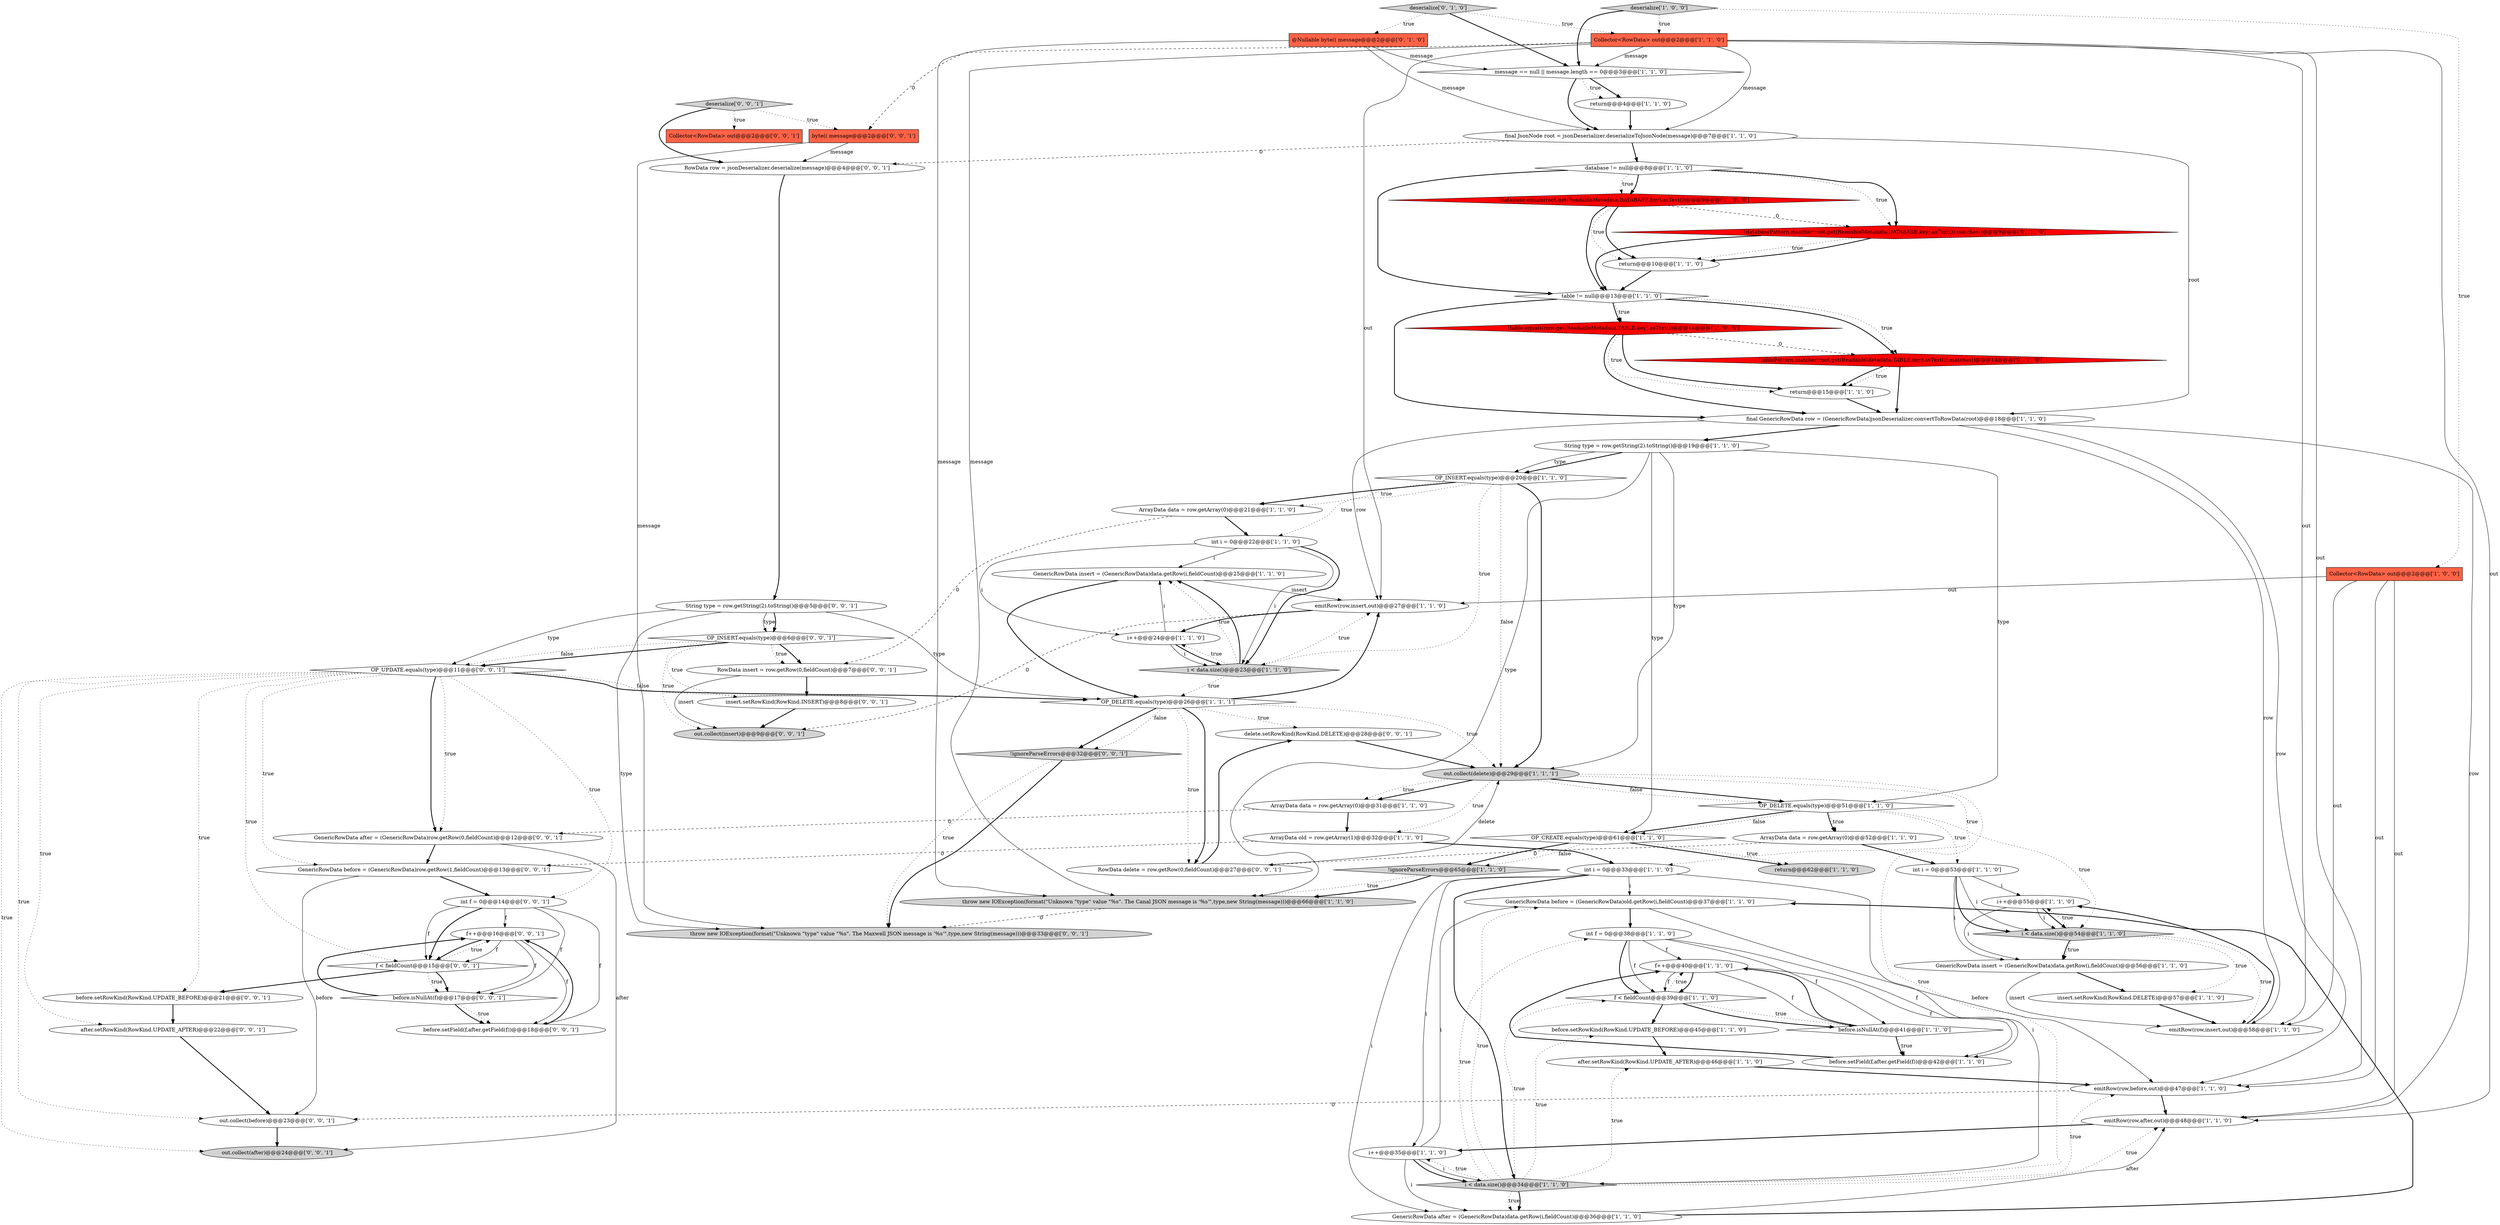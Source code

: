 digraph {
15 [style = filled, label = "return@@@10@@@['1', '1', '0']", fillcolor = white, shape = ellipse image = "AAA0AAABBB1BBB"];
20 [style = filled, label = "GenericRowData before = (GenericRowData)old.getRow(i,fieldCount)@@@37@@@['1', '1', '0']", fillcolor = white, shape = ellipse image = "AAA0AAABBB1BBB"];
4 [style = filled, label = "String type = row.getString(2).toString()@@@19@@@['1', '1', '0']", fillcolor = white, shape = ellipse image = "AAA0AAABBB1BBB"];
2 [style = filled, label = "int i = 0@@@33@@@['1', '1', '0']", fillcolor = white, shape = ellipse image = "AAA0AAABBB1BBB"];
9 [style = filled, label = "table != null@@@13@@@['1', '1', '0']", fillcolor = white, shape = diamond image = "AAA0AAABBB1BBB"];
3 [style = filled, label = "return@@@62@@@['1', '1', '0']", fillcolor = lightgray, shape = ellipse image = "AAA0AAABBB1BBB"];
53 [style = filled, label = "!databasePattern.matcher(root.get(ReadableMetadata.DATABASE.key).asText()).matches()@@@9@@@['0', '1', '0']", fillcolor = red, shape = diamond image = "AAA1AAABBB2BBB"];
25 [style = filled, label = "ArrayData data = row.getArray(0)@@@52@@@['1', '1', '0']", fillcolor = white, shape = ellipse image = "AAA0AAABBB1BBB"];
67 [style = filled, label = "GenericRowData after = (GenericRowData)row.getRow(0,fieldCount)@@@12@@@['0', '0', '1']", fillcolor = white, shape = ellipse image = "AAA0AAABBB3BBB"];
56 [style = filled, label = "Collector<RowData> out@@@2@@@['0', '0', '1']", fillcolor = tomato, shape = box image = "AAA0AAABBB3BBB"];
27 [style = filled, label = "return@@@15@@@['1', '1', '0']", fillcolor = white, shape = ellipse image = "AAA0AAABBB1BBB"];
1 [style = filled, label = "return@@@4@@@['1', '1', '0']", fillcolor = white, shape = ellipse image = "AAA0AAABBB1BBB"];
0 [style = filled, label = "!table.equals(root.get(ReadableMetadata.TABLE.key).asText())@@@14@@@['1', '0', '0']", fillcolor = red, shape = diamond image = "AAA1AAABBB1BBB"];
28 [style = filled, label = "OP_CREATE.equals(type)@@@61@@@['1', '1', '0']", fillcolor = white, shape = diamond image = "AAA0AAABBB1BBB"];
34 [style = filled, label = "throw new IOException(format(\"Unknown \"type\" value \"%s\". The Canal JSON message is '%s'\",type,new String(message)))@@@66@@@['1', '1', '0']", fillcolor = lightgray, shape = ellipse image = "AAA0AAABBB1BBB"];
58 [style = filled, label = "OP_INSERT.equals(type)@@@6@@@['0', '0', '1']", fillcolor = white, shape = diamond image = "AAA0AAABBB3BBB"];
71 [style = filled, label = "f++@@@16@@@['0', '0', '1']", fillcolor = white, shape = ellipse image = "AAA0AAABBB3BBB"];
5 [style = filled, label = "emitRow(row,insert,out)@@@27@@@['1', '1', '0']", fillcolor = white, shape = ellipse image = "AAA0AAABBB1BBB"];
22 [style = filled, label = "!database.equals(root.get(ReadableMetadata.DATABASE.key).asText())@@@9@@@['1', '0', '0']", fillcolor = red, shape = diamond image = "AAA1AAABBB1BBB"];
68 [style = filled, label = "out.collect(after)@@@24@@@['0', '0', '1']", fillcolor = lightgray, shape = ellipse image = "AAA0AAABBB3BBB"];
76 [style = filled, label = "before.setField(f,after.getField(f))@@@18@@@['0', '0', '1']", fillcolor = white, shape = ellipse image = "AAA0AAABBB3BBB"];
13 [style = filled, label = "int f = 0@@@38@@@['1', '1', '0']", fillcolor = white, shape = ellipse image = "AAA0AAABBB1BBB"];
79 [style = filled, label = "throw new IOException(format(\"Unknown \"type\" value \"%s\". The Maxwell JSON message is '%s'\",type,new String(message)))@@@33@@@['0', '0', '1']", fillcolor = lightgray, shape = ellipse image = "AAA0AAABBB3BBB"];
29 [style = filled, label = "after.setRowKind(RowKind.UPDATE_AFTER)@@@46@@@['1', '1', '0']", fillcolor = white, shape = ellipse image = "AAA0AAABBB1BBB"];
70 [style = filled, label = "RowData insert = row.getRow(0,fieldCount)@@@7@@@['0', '0', '1']", fillcolor = white, shape = ellipse image = "AAA0AAABBB3BBB"];
73 [style = filled, label = "before.setRowKind(RowKind.UPDATE_BEFORE)@@@21@@@['0', '0', '1']", fillcolor = white, shape = ellipse image = "AAA0AAABBB3BBB"];
48 [style = filled, label = "insert.setRowKind(RowKind.DELETE)@@@57@@@['1', '1', '0']", fillcolor = white, shape = ellipse image = "AAA0AAABBB1BBB"];
51 [style = filled, label = "deserialize['0', '1', '0']", fillcolor = lightgray, shape = diamond image = "AAA0AAABBB2BBB"];
7 [style = filled, label = "GenericRowData insert = (GenericRowData)data.getRow(i,fieldCount)@@@25@@@['1', '1', '0']", fillcolor = white, shape = ellipse image = "AAA0AAABBB1BBB"];
44 [style = filled, label = "OP_INSERT.equals(type)@@@20@@@['1', '1', '0']", fillcolor = white, shape = diamond image = "AAA0AAABBB1BBB"];
61 [style = filled, label = "after.setRowKind(RowKind.UPDATE_AFTER)@@@22@@@['0', '0', '1']", fillcolor = white, shape = ellipse image = "AAA0AAABBB3BBB"];
40 [style = filled, label = "int i = 0@@@22@@@['1', '1', '0']", fillcolor = white, shape = ellipse image = "AAA0AAABBB1BBB"];
10 [style = filled, label = "!ignoreParseErrors@@@65@@@['1', '1', '0']", fillcolor = lightgray, shape = diamond image = "AAA0AAABBB1BBB"];
55 [style = filled, label = "OP_UPDATE.equals(type)@@@11@@@['0', '0', '1']", fillcolor = white, shape = diamond image = "AAA0AAABBB3BBB"];
54 [style = filled, label = "!tablePattern.matcher(root.get(ReadableMetadata.TABLE.key).asText()).matches()@@@14@@@['0', '1', '0']", fillcolor = red, shape = diamond image = "AAA1AAABBB2BBB"];
24 [style = filled, label = "i++@@@24@@@['1', '1', '0']", fillcolor = white, shape = ellipse image = "AAA0AAABBB1BBB"];
69 [style = filled, label = "out.collect(insert)@@@9@@@['0', '0', '1']", fillcolor = lightgray, shape = ellipse image = "AAA0AAABBB3BBB"];
17 [style = filled, label = "emitRow(row,before,out)@@@47@@@['1', '1', '0']", fillcolor = white, shape = ellipse image = "AAA0AAABBB1BBB"];
21 [style = filled, label = "ArrayData old = row.getArray(1)@@@32@@@['1', '1', '0']", fillcolor = white, shape = ellipse image = "AAA0AAABBB1BBB"];
74 [style = filled, label = "!ignoreParseErrors@@@32@@@['0', '0', '1']", fillcolor = lightgray, shape = diamond image = "AAA0AAABBB3BBB"];
32 [style = filled, label = "GenericRowData after = (GenericRowData)data.getRow(i,fieldCount)@@@36@@@['1', '1', '0']", fillcolor = white, shape = ellipse image = "AAA0AAABBB1BBB"];
50 [style = filled, label = "f++@@@40@@@['1', '1', '0']", fillcolor = white, shape = ellipse image = "AAA0AAABBB1BBB"];
75 [style = filled, label = "deserialize['0', '0', '1']", fillcolor = lightgray, shape = diamond image = "AAA0AAABBB3BBB"];
11 [style = filled, label = "out.collect(delete)@@@29@@@['1', '1', '1']", fillcolor = lightgray, shape = ellipse image = "AAA0AAABBB1BBB"];
46 [style = filled, label = "ArrayData data = row.getArray(0)@@@31@@@['1', '1', '0']", fillcolor = white, shape = ellipse image = "AAA0AAABBB1BBB"];
62 [style = filled, label = "int f = 0@@@14@@@['0', '0', '1']", fillcolor = white, shape = ellipse image = "AAA0AAABBB3BBB"];
57 [style = filled, label = "GenericRowData before = (GenericRowData)row.getRow(1,fieldCount)@@@13@@@['0', '0', '1']", fillcolor = white, shape = ellipse image = "AAA0AAABBB3BBB"];
36 [style = filled, label = "final JsonNode root = jsonDeserializer.deserializeToJsonNode(message)@@@7@@@['1', '1', '0']", fillcolor = white, shape = ellipse image = "AAA0AAABBB1BBB"];
42 [style = filled, label = "message == null || message.length == 0@@@3@@@['1', '1', '0']", fillcolor = white, shape = diamond image = "AAA0AAABBB1BBB"];
60 [style = filled, label = "before.isNullAt(f)@@@17@@@['0', '0', '1']", fillcolor = white, shape = diamond image = "AAA0AAABBB3BBB"];
49 [style = filled, label = "f < fieldCount@@@39@@@['1', '1', '0']", fillcolor = white, shape = diamond image = "AAA0AAABBB1BBB"];
66 [style = filled, label = "RowData row = jsonDeserializer.deserialize(message)@@@4@@@['0', '0', '1']", fillcolor = white, shape = ellipse image = "AAA0AAABBB3BBB"];
65 [style = filled, label = "insert.setRowKind(RowKind.INSERT)@@@8@@@['0', '0', '1']", fillcolor = white, shape = ellipse image = "AAA0AAABBB3BBB"];
26 [style = filled, label = "emitRow(row,insert,out)@@@58@@@['1', '1', '0']", fillcolor = white, shape = ellipse image = "AAA0AAABBB1BBB"];
78 [style = filled, label = "String type = row.getString(2).toString()@@@5@@@['0', '0', '1']", fillcolor = white, shape = ellipse image = "AAA0AAABBB3BBB"];
23 [style = filled, label = "int i = 0@@@53@@@['1', '1', '0']", fillcolor = white, shape = ellipse image = "AAA0AAABBB1BBB"];
8 [style = filled, label = "i < data.size()@@@23@@@['1', '1', '0']", fillcolor = lightgray, shape = diamond image = "AAA0AAABBB1BBB"];
14 [style = filled, label = "emitRow(row,after,out)@@@48@@@['1', '1', '0']", fillcolor = white, shape = ellipse image = "AAA0AAABBB1BBB"];
63 [style = filled, label = "RowData delete = row.getRow(0,fieldCount)@@@27@@@['0', '0', '1']", fillcolor = white, shape = ellipse image = "AAA0AAABBB3BBB"];
16 [style = filled, label = "before.setRowKind(RowKind.UPDATE_BEFORE)@@@45@@@['1', '1', '0']", fillcolor = white, shape = ellipse image = "AAA0AAABBB1BBB"];
59 [style = filled, label = "byte(( message@@@2@@@['0', '0', '1']", fillcolor = tomato, shape = box image = "AAA0AAABBB3BBB"];
39 [style = filled, label = "final GenericRowData row = (GenericRowData)jsonDeserializer.convertToRowData(root)@@@18@@@['1', '1', '0']", fillcolor = white, shape = ellipse image = "AAA0AAABBB1BBB"];
19 [style = filled, label = "before.setField(f,after.getField(f))@@@42@@@['1', '1', '0']", fillcolor = white, shape = ellipse image = "AAA0AAABBB1BBB"];
31 [style = filled, label = "i++@@@35@@@['1', '1', '0']", fillcolor = white, shape = ellipse image = "AAA0AAABBB1BBB"];
41 [style = filled, label = "i++@@@55@@@['1', '1', '0']", fillcolor = white, shape = ellipse image = "AAA0AAABBB1BBB"];
6 [style = filled, label = "GenericRowData insert = (GenericRowData)data.getRow(i,fieldCount)@@@56@@@['1', '1', '0']", fillcolor = white, shape = ellipse image = "AAA0AAABBB1BBB"];
72 [style = filled, label = "f < fieldCount@@@15@@@['0', '0', '1']", fillcolor = white, shape = diamond image = "AAA0AAABBB3BBB"];
64 [style = filled, label = "delete.setRowKind(RowKind.DELETE)@@@28@@@['0', '0', '1']", fillcolor = white, shape = ellipse image = "AAA0AAABBB3BBB"];
45 [style = filled, label = "Collector<RowData> out@@@2@@@['1', '1', '0']", fillcolor = tomato, shape = box image = "AAA0AAABBB1BBB"];
77 [style = filled, label = "out.collect(before)@@@23@@@['0', '0', '1']", fillcolor = white, shape = ellipse image = "AAA0AAABBB3BBB"];
18 [style = filled, label = "database != null@@@8@@@['1', '1', '0']", fillcolor = white, shape = diamond image = "AAA0AAABBB1BBB"];
43 [style = filled, label = "i < data.size()@@@54@@@['1', '1', '0']", fillcolor = lightgray, shape = diamond image = "AAA0AAABBB1BBB"];
47 [style = filled, label = "i < data.size()@@@34@@@['1', '1', '0']", fillcolor = lightgray, shape = diamond image = "AAA0AAABBB1BBB"];
35 [style = filled, label = "Collector<RowData> out@@@2@@@['1', '0', '0']", fillcolor = tomato, shape = box image = "AAA0AAABBB1BBB"];
52 [style = filled, label = "@Nullable byte(( message@@@2@@@['0', '1', '0']", fillcolor = tomato, shape = box image = "AAA0AAABBB2BBB"];
12 [style = filled, label = "ArrayData data = row.getArray(0)@@@21@@@['1', '1', '0']", fillcolor = white, shape = ellipse image = "AAA0AAABBB1BBB"];
38 [style = filled, label = "deserialize['1', '0', '0']", fillcolor = lightgray, shape = diamond image = "AAA0AAABBB1BBB"];
30 [style = filled, label = "OP_DELETE.equals(type)@@@26@@@['1', '1', '1']", fillcolor = white, shape = diamond image = "AAA0AAABBB1BBB"];
33 [style = filled, label = "before.isNullAt(f)@@@41@@@['1', '1', '0']", fillcolor = white, shape = diamond image = "AAA0AAABBB1BBB"];
37 [style = filled, label = "OP_DELETE.equals(type)@@@51@@@['1', '1', '0']", fillcolor = white, shape = diamond image = "AAA0AAABBB1BBB"];
45->26 [style = solid, label="out"];
13->50 [style = solid, label="f"];
8->30 [style = dotted, label="true"];
62->76 [style = solid, label="f"];
23->6 [style = solid, label="i"];
54->27 [style = bold, label=""];
22->15 [style = bold, label=""];
49->16 [style = bold, label=""];
37->28 [style = bold, label=""];
4->11 [style = solid, label="type"];
41->6 [style = solid, label="i"];
7->30 [style = bold, label=""];
57->62 [style = bold, label=""];
52->34 [style = solid, label="message"];
47->17 [style = dotted, label="true"];
70->65 [style = bold, label=""];
45->42 [style = solid, label="message"];
51->45 [style = dotted, label="true"];
10->34 [style = dotted, label="true"];
71->76 [style = solid, label="f"];
55->77 [style = dotted, label="true"];
12->70 [style = dashed, label="0"];
60->71 [style = bold, label=""];
40->7 [style = solid, label="i"];
43->6 [style = dotted, label="true"];
13->49 [style = bold, label=""];
11->46 [style = bold, label=""];
76->71 [style = bold, label=""];
63->11 [style = solid, label="delete"];
71->72 [style = solid, label="f"];
38->42 [style = bold, label=""];
44->12 [style = dotted, label="true"];
4->44 [style = bold, label=""];
62->72 [style = solid, label="f"];
22->53 [style = dashed, label="0"];
21->2 [style = bold, label=""];
5->69 [style = dashed, label="0"];
41->43 [style = solid, label="i"];
12->40 [style = bold, label=""];
78->58 [style = solid, label="type"];
46->21 [style = bold, label=""];
11->2 [style = dotted, label="true"];
18->22 [style = bold, label=""];
55->72 [style = dotted, label="true"];
36->66 [style = dashed, label="0"];
2->31 [style = solid, label="i"];
53->15 [style = dotted, label="true"];
17->14 [style = bold, label=""];
51->52 [style = dotted, label="true"];
44->40 [style = dotted, label="true"];
36->18 [style = bold, label=""];
72->73 [style = bold, label=""];
44->8 [style = dotted, label="true"];
65->69 [style = bold, label=""];
73->61 [style = bold, label=""];
45->59 [style = dashed, label="0"];
30->63 [style = dotted, label="true"];
67->57 [style = bold, label=""];
20->17 [style = solid, label="before"];
59->79 [style = solid, label="message"];
55->30 [style = dotted, label="false"];
42->1 [style = bold, label=""];
28->3 [style = bold, label=""];
28->10 [style = dotted, label="false"];
32->14 [style = solid, label="after"];
78->58 [style = bold, label=""];
32->20 [style = bold, label=""];
23->41 [style = solid, label="i"];
11->46 [style = dotted, label="true"];
45->36 [style = solid, label="message"];
39->17 [style = solid, label="row"];
31->32 [style = solid, label="i"];
9->39 [style = bold, label=""];
72->60 [style = dotted, label="true"];
66->78 [style = bold, label=""];
4->44 [style = solid, label="type"];
78->55 [style = solid, label="type"];
16->29 [style = bold, label=""];
22->9 [style = bold, label=""];
78->79 [style = solid, label="type"];
8->7 [style = dotted, label="true"];
11->37 [style = bold, label=""];
24->8 [style = solid, label="i"];
0->54 [style = dashed, label="0"];
58->70 [style = bold, label=""];
74->79 [style = bold, label=""];
72->71 [style = dotted, label="true"];
44->12 [style = bold, label=""];
39->4 [style = bold, label=""];
50->49 [style = bold, label=""];
33->50 [style = bold, label=""];
75->56 [style = dotted, label="true"];
54->27 [style = dotted, label="true"];
60->76 [style = dotted, label="true"];
47->49 [style = dotted, label="true"];
9->54 [style = bold, label=""];
64->11 [style = bold, label=""];
39->26 [style = solid, label="row"];
75->66 [style = bold, label=""];
10->34 [style = bold, label=""];
39->5 [style = solid, label="row"];
75->59 [style = dotted, label="true"];
15->9 [style = bold, label=""];
50->49 [style = solid, label="f"];
35->26 [style = solid, label="out"];
21->57 [style = dashed, label="0"];
18->9 [style = bold, label=""];
58->70 [style = dotted, label="true"];
31->47 [style = bold, label=""];
51->42 [style = bold, label=""];
24->8 [style = bold, label=""];
44->11 [style = dotted, label="false"];
40->24 [style = solid, label="i"];
45->17 [style = solid, label="out"];
41->43 [style = bold, label=""];
57->77 [style = solid, label="before"];
55->57 [style = dotted, label="true"];
59->66 [style = solid, label="message"];
18->53 [style = dotted, label="true"];
6->48 [style = bold, label=""];
0->39 [style = bold, label=""];
11->37 [style = dotted, label="false"];
9->54 [style = dotted, label="true"];
9->0 [style = dotted, label="true"];
47->20 [style = dotted, label="true"];
20->13 [style = bold, label=""];
29->17 [style = bold, label=""];
45->14 [style = solid, label="out"];
4->37 [style = solid, label="type"];
28->3 [style = dotted, label="true"];
7->5 [style = solid, label="insert"];
37->25 [style = bold, label=""];
58->55 [style = dotted, label="false"];
4->34 [style = solid, label="type"];
55->61 [style = dotted, label="true"];
23->43 [style = bold, label=""];
17->77 [style = dashed, label="0"];
49->50 [style = dotted, label="true"];
19->50 [style = bold, label=""];
37->25 [style = dotted, label="true"];
77->68 [style = bold, label=""];
74->79 [style = dotted, label="true"];
8->24 [style = dotted, label="true"];
30->63 [style = bold, label=""];
2->20 [style = solid, label="i"];
48->26 [style = bold, label=""];
71->72 [style = bold, label=""];
47->32 [style = dotted, label="true"];
54->39 [style = bold, label=""];
26->41 [style = bold, label=""];
42->1 [style = dotted, label="true"];
6->26 [style = solid, label="insert"];
37->43 [style = dotted, label="true"];
58->65 [style = dotted, label="true"];
55->67 [style = dotted, label="true"];
50->33 [style = solid, label="f"];
27->39 [style = bold, label=""];
47->32 [style = bold, label=""];
55->30 [style = bold, label=""];
4->28 [style = solid, label="type"];
55->73 [style = dotted, label="true"];
30->5 [style = bold, label=""];
47->29 [style = dotted, label="true"];
30->74 [style = dotted, label="false"];
43->48 [style = dotted, label="true"];
5->24 [style = bold, label=""];
31->47 [style = solid, label="i"];
39->14 [style = solid, label="row"];
45->5 [style = solid, label="out"];
49->33 [style = dotted, label="true"];
14->31 [style = bold, label=""];
55->67 [style = bold, label=""];
11->47 [style = dotted, label="true"];
2->32 [style = solid, label="i"];
38->45 [style = dotted, label="true"];
33->19 [style = bold, label=""];
70->69 [style = solid, label="insert"];
53->9 [style = bold, label=""];
30->11 [style = dotted, label="true"];
46->67 [style = dashed, label="0"];
22->15 [style = dotted, label="true"];
2->47 [style = bold, label=""];
52->36 [style = solid, label="message"];
40->8 [style = solid, label="i"];
55->62 [style = dotted, label="true"];
2->47 [style = solid, label="i"];
30->74 [style = bold, label=""];
18->22 [style = dotted, label="true"];
35->5 [style = solid, label="out"];
13->49 [style = solid, label="f"];
13->33 [style = solid, label="f"];
37->28 [style = dotted, label="false"];
55->68 [style = dotted, label="true"];
9->0 [style = bold, label=""];
28->10 [style = bold, label=""];
25->63 [style = dashed, label="0"];
62->71 [style = solid, label="f"];
24->7 [style = solid, label="i"];
0->27 [style = bold, label=""];
25->23 [style = bold, label=""];
60->76 [style = bold, label=""];
63->64 [style = bold, label=""];
18->53 [style = bold, label=""];
35->14 [style = solid, label="out"];
43->26 [style = dotted, label="true"];
42->36 [style = bold, label=""];
58->55 [style = bold, label=""];
47->31 [style = dotted, label="true"];
72->60 [style = bold, label=""];
1->36 [style = bold, label=""];
45->34 [style = solid, label="message"];
62->60 [style = solid, label="f"];
8->7 [style = bold, label=""];
43->6 [style = bold, label=""];
67->68 [style = solid, label="after"];
61->77 [style = bold, label=""];
30->64 [style = dotted, label="true"];
36->39 [style = solid, label="root"];
8->5 [style = dotted, label="true"];
38->35 [style = dotted, label="true"];
47->16 [style = dotted, label="true"];
50->19 [style = solid, label="f"];
62->72 [style = bold, label=""];
49->33 [style = bold, label=""];
78->30 [style = solid, label="type"];
47->14 [style = dotted, label="true"];
34->79 [style = dashed, label="0"];
43->41 [style = dotted, label="true"];
33->19 [style = dotted, label="true"];
44->11 [style = bold, label=""];
53->15 [style = bold, label=""];
35->17 [style = solid, label="out"];
23->43 [style = solid, label="i"];
11->21 [style = dotted, label="true"];
71->60 [style = solid, label="f"];
0->27 [style = dotted, label="true"];
47->13 [style = dotted, label="true"];
37->23 [style = dotted, label="true"];
58->69 [style = dotted, label="true"];
13->19 [style = solid, label="f"];
40->8 [style = bold, label=""];
31->20 [style = solid, label="i"];
52->42 [style = solid, label="message"];
}
